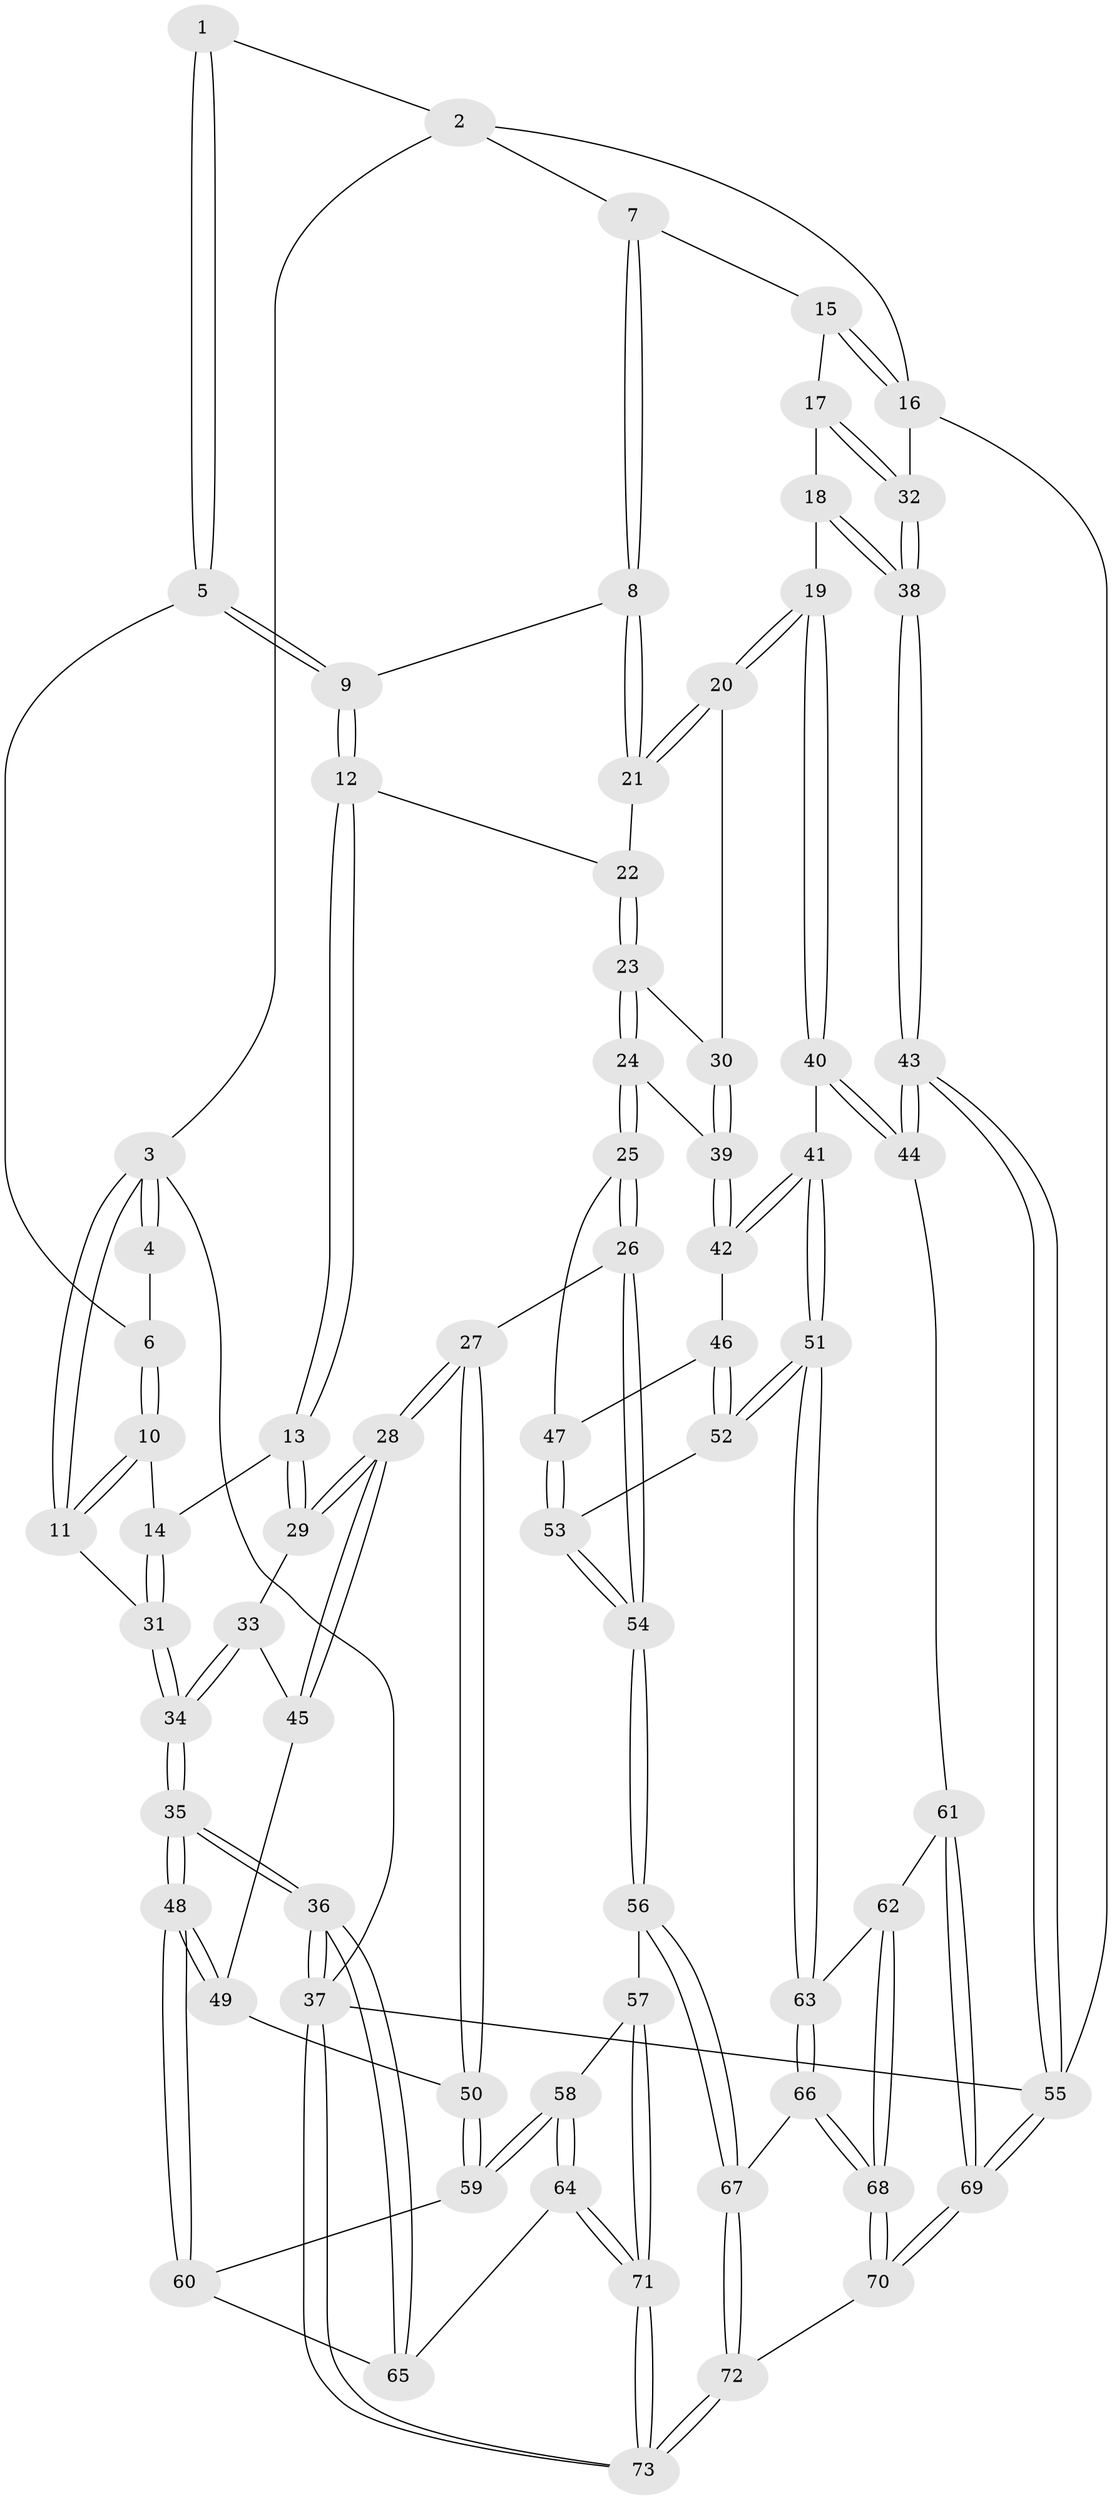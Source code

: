 // coarse degree distribution, {3: 0.43333333333333335, 4: 0.3333333333333333, 5: 0.1, 2: 0.13333333333333333}
// Generated by graph-tools (version 1.1) at 2025/54/03/04/25 22:54:17]
// undirected, 73 vertices, 179 edges
graph export_dot {
  node [color=gray90,style=filled];
  1 [pos="+0.5867717772727823+0"];
  2 [pos="+0.6892004567861563+0"];
  3 [pos="+0+0"];
  4 [pos="+0.08921751793502872+0"];
  5 [pos="+0.5534611624502711+0.0282788132545614"];
  6 [pos="+0.23002388395883053+0.1513800119710432"];
  7 [pos="+0.8927057412019173+0.17715302011627437"];
  8 [pos="+0.6543240226989199+0.2715195412585122"];
  9 [pos="+0.5610090486425048+0.12932431705218758"];
  10 [pos="+0.22256119291883938+0.18697875422400884"];
  11 [pos="+0+0"];
  12 [pos="+0.3493715703163994+0.32034429307958323"];
  13 [pos="+0.22251669029520138+0.32055094557353353"];
  14 [pos="+0.21484220911558863+0.2913457900117644"];
  15 [pos="+0.9446038750257474+0.20107818639449404"];
  16 [pos="+1+0.1298100004241304"];
  17 [pos="+0.8791263040672954+0.38779860136416"];
  18 [pos="+0.8573118135012008+0.4086746472009093"];
  19 [pos="+0.8472890386883496+0.41414089701359785"];
  20 [pos="+0.6622901943769168+0.3325080147008618"];
  21 [pos="+0.6576909890986354+0.31306812143042906"];
  22 [pos="+0.3959709574140043+0.3607924757800896"];
  23 [pos="+0.4273701609728157+0.40374374856208906"];
  24 [pos="+0.442695785424957+0.499668548953454"];
  25 [pos="+0.4263082190701642+0.5374246251545742"];
  26 [pos="+0.2929061589584749+0.5684693050452811"];
  27 [pos="+0.24195815783671948+0.5504842182068153"];
  28 [pos="+0.22038071251550131+0.47135764505193367"];
  29 [pos="+0.21069631912108905+0.34059877041874914"];
  30 [pos="+0.6271284279582157+0.40716955039285263"];
  31 [pos="+0+0"];
  32 [pos="+1+0.43515729551431837"];
  33 [pos="+0.0963314829972421+0.365807792703753"];
  34 [pos="+0+0.34922651047246367"];
  35 [pos="+0+0.6512118150568187"];
  36 [pos="+0+0.7178968146257709"];
  37 [pos="+0+1"];
  38 [pos="+1+0.6413220304130189"];
  39 [pos="+0.6189674979100549+0.47001850462903155"];
  40 [pos="+0.819225484828526+0.5950198856503709"];
  41 [pos="+0.712441511207679+0.5876444178747161"];
  42 [pos="+0.6289141638965957+0.5080891504588078"];
  43 [pos="+1+0.7494666661410294"];
  44 [pos="+0.9341045410709308+0.7189918904608229"];
  45 [pos="+0.01591576696084249+0.5358672862842896"];
  46 [pos="+0.5680333465315066+0.5666330748149506"];
  47 [pos="+0.43264457713758747+0.5449643187886636"];
  48 [pos="+0+0.6442349980472682"];
  49 [pos="+0.015575682471070709+0.5361820536862701"];
  50 [pos="+0.2005221861929113+0.6034248093808059"];
  51 [pos="+0.5989741981862076+0.74758431939301"];
  52 [pos="+0.5126067702301687+0.7178451351686272"];
  53 [pos="+0.5034904781183798+0.7181975983937696"];
  54 [pos="+0.40700498956103465+0.7679385440848046"];
  55 [pos="+1+1"];
  56 [pos="+0.37886666103415695+0.8099616218549476"];
  57 [pos="+0.3745059829650392+0.8099406511751094"];
  58 [pos="+0.25138112067859825+0.786392816754722"];
  59 [pos="+0.17571480802766226+0.6489527548776428"];
  60 [pos="+0.15414750065938343+0.6579691793122503"];
  61 [pos="+0.8450175281293976+0.7823034889932722"];
  62 [pos="+0.7130711684526302+0.8150241884185181"];
  63 [pos="+0.601215682476416+0.7506149969057274"];
  64 [pos="+0.12853905178891753+0.8863824704487273"];
  65 [pos="+0.1075772359702539+0.760422376608084"];
  66 [pos="+0.5534610203549482+0.9265353384027226"];
  67 [pos="+0.4014496818925999+0.882609241413823"];
  68 [pos="+0.6580250897484365+1"];
  69 [pos="+0.7752144331683706+1"];
  70 [pos="+0.6914826452141085+1"];
  71 [pos="+0+1"];
  72 [pos="+0.3230762554991956+1"];
  73 [pos="+0+1"];
  1 -- 2;
  1 -- 5;
  1 -- 5;
  2 -- 3;
  2 -- 7;
  2 -- 16;
  3 -- 4;
  3 -- 4;
  3 -- 11;
  3 -- 11;
  3 -- 37;
  4 -- 6;
  5 -- 6;
  5 -- 9;
  5 -- 9;
  6 -- 10;
  6 -- 10;
  7 -- 8;
  7 -- 8;
  7 -- 15;
  8 -- 9;
  8 -- 21;
  8 -- 21;
  9 -- 12;
  9 -- 12;
  10 -- 11;
  10 -- 11;
  10 -- 14;
  11 -- 31;
  12 -- 13;
  12 -- 13;
  12 -- 22;
  13 -- 14;
  13 -- 29;
  13 -- 29;
  14 -- 31;
  14 -- 31;
  15 -- 16;
  15 -- 16;
  15 -- 17;
  16 -- 32;
  16 -- 55;
  17 -- 18;
  17 -- 32;
  17 -- 32;
  18 -- 19;
  18 -- 38;
  18 -- 38;
  19 -- 20;
  19 -- 20;
  19 -- 40;
  19 -- 40;
  20 -- 21;
  20 -- 21;
  20 -- 30;
  21 -- 22;
  22 -- 23;
  22 -- 23;
  23 -- 24;
  23 -- 24;
  23 -- 30;
  24 -- 25;
  24 -- 25;
  24 -- 39;
  25 -- 26;
  25 -- 26;
  25 -- 47;
  26 -- 27;
  26 -- 54;
  26 -- 54;
  27 -- 28;
  27 -- 28;
  27 -- 50;
  27 -- 50;
  28 -- 29;
  28 -- 29;
  28 -- 45;
  28 -- 45;
  29 -- 33;
  30 -- 39;
  30 -- 39;
  31 -- 34;
  31 -- 34;
  32 -- 38;
  32 -- 38;
  33 -- 34;
  33 -- 34;
  33 -- 45;
  34 -- 35;
  34 -- 35;
  35 -- 36;
  35 -- 36;
  35 -- 48;
  35 -- 48;
  36 -- 37;
  36 -- 37;
  36 -- 65;
  36 -- 65;
  37 -- 73;
  37 -- 73;
  37 -- 55;
  38 -- 43;
  38 -- 43;
  39 -- 42;
  39 -- 42;
  40 -- 41;
  40 -- 44;
  40 -- 44;
  41 -- 42;
  41 -- 42;
  41 -- 51;
  41 -- 51;
  42 -- 46;
  43 -- 44;
  43 -- 44;
  43 -- 55;
  43 -- 55;
  44 -- 61;
  45 -- 49;
  46 -- 47;
  46 -- 52;
  46 -- 52;
  47 -- 53;
  47 -- 53;
  48 -- 49;
  48 -- 49;
  48 -- 60;
  48 -- 60;
  49 -- 50;
  50 -- 59;
  50 -- 59;
  51 -- 52;
  51 -- 52;
  51 -- 63;
  51 -- 63;
  52 -- 53;
  53 -- 54;
  53 -- 54;
  54 -- 56;
  54 -- 56;
  55 -- 69;
  55 -- 69;
  56 -- 57;
  56 -- 67;
  56 -- 67;
  57 -- 58;
  57 -- 71;
  57 -- 71;
  58 -- 59;
  58 -- 59;
  58 -- 64;
  58 -- 64;
  59 -- 60;
  60 -- 65;
  61 -- 62;
  61 -- 69;
  61 -- 69;
  62 -- 63;
  62 -- 68;
  62 -- 68;
  63 -- 66;
  63 -- 66;
  64 -- 65;
  64 -- 71;
  64 -- 71;
  66 -- 67;
  66 -- 68;
  66 -- 68;
  67 -- 72;
  67 -- 72;
  68 -- 70;
  68 -- 70;
  69 -- 70;
  69 -- 70;
  70 -- 72;
  71 -- 73;
  71 -- 73;
  72 -- 73;
  72 -- 73;
}
